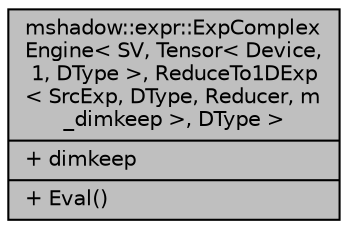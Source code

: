 digraph "mshadow::expr::ExpComplexEngine&lt; SV, Tensor&lt; Device, 1, DType &gt;, ReduceTo1DExp&lt; SrcExp, DType, Reducer, m_dimkeep &gt;, DType &gt;"
{
 // LATEX_PDF_SIZE
  edge [fontname="Helvetica",fontsize="10",labelfontname="Helvetica",labelfontsize="10"];
  node [fontname="Helvetica",fontsize="10",shape=record];
  Node1 [label="{mshadow::expr::ExpComplex\lEngine\< SV, Tensor\< Device,\l 1, DType \>, ReduceTo1DExp\l\< SrcExp, DType, Reducer, m\l_dimkeep \>, DType \>\n|+ dimkeep\l|+ Eval()\l}",height=0.2,width=0.4,color="black", fillcolor="grey75", style="filled", fontcolor="black",tooltip=" "];
}
